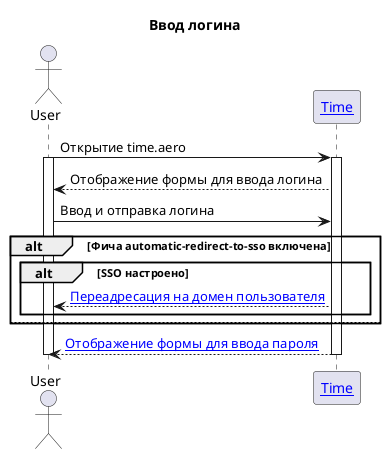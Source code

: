 @startuml
title Ввод логина

actor User
participant "[[/architect/components/applications.time Time]]" as Time

User -> Time ++ : Открытие time.aero
activate User
User <-- Time : Отображение формы для ввода логина
User -> Time : Ввод и отправка логина
alt Фича automatic-redirect-to-sso включена
alt SSO настроено
User <-- Time : [[/architect/contexts/applications.time.authentication.sso Переадресация на домен пользователя]]
end alt
else
end alt
return [[/architect/contexts/applications.time.authentication.password Отображение формы для ввода пароля]]
deactivate User

@enduml